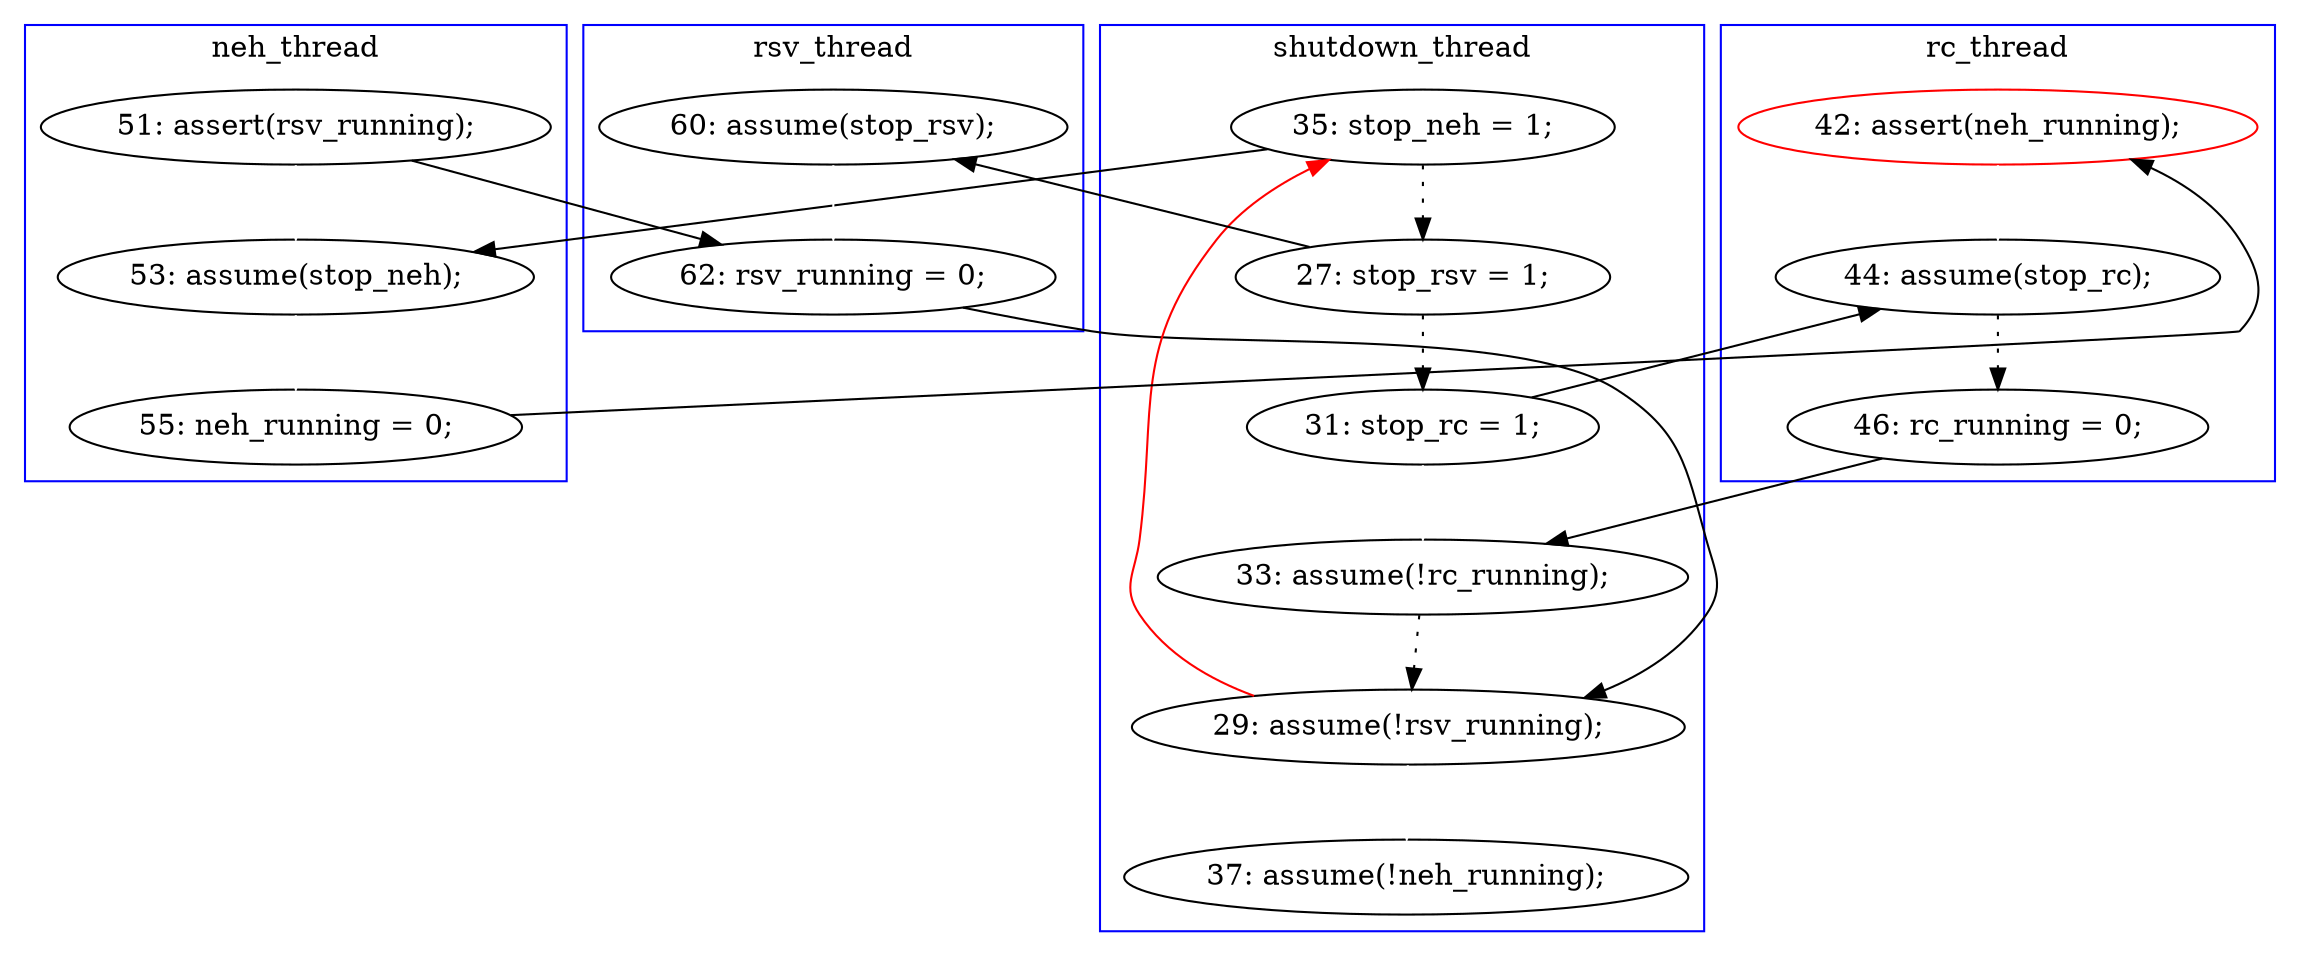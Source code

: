 digraph Counterexample {
	15 -> 21 [color = black, style = solid, constraint = false]
	33 -> 12 [color = red, style = solid, constraint = false]
	12 -> 16 [color = black, style = solid, constraint = false]
	28 -> 29 [color = black, style = dotted]
	16 -> 23 [color = white, style = solid]
	12 -> 13 [color = black, style = dotted]
	23 -> 27 [color = black, style = solid, constraint = false]
	15 -> 16 [color = white, style = solid]
	29 -> 30 [color = black, style = solid, constraint = false]
	13 -> 20 [color = black, style = solid, constraint = false]
	30 -> 33 [color = black, style = dotted]
	18 -> 30 [color = white, style = solid]
	13 -> 18 [color = black, style = dotted]
	33 -> 34 [color = white, style = solid]
	18 -> 28 [color = black, style = solid, constraint = false]
	27 -> 28 [color = white, style = solid]
	21 -> 33 [color = black, style = solid, constraint = false]
	20 -> 21 [color = white, style = solid]
	subgraph cluster4 {
		label = rsv_thread
		color = blue
		21  [label = "62: rsv_running = 0;"]
		20  [label = "60: assume(stop_rsv);"]
	}
	subgraph cluster3 {
		label = neh_thread
		color = blue
		23  [label = "55: neh_running = 0;"]
		15  [label = "51: assert(rsv_running);"]
		16  [label = "53: assume(stop_neh);"]
	}
	subgraph cluster1 {
		label = shutdown_thread
		color = blue
		33  [label = "29: assume(!rsv_running);"]
		30  [label = "33: assume(!rc_running);"]
		13  [label = "27: stop_rsv = 1;"]
		12  [label = "35: stop_neh = 1;"]
		18  [label = "31: stop_rc = 1;"]
		34  [label = "37: assume(!neh_running);"]
	}
	subgraph cluster2 {
		label = rc_thread
		color = blue
		28  [label = "44: assume(stop_rc);"]
		29  [label = "46: rc_running = 0;"]
		27  [label = "42: assert(neh_running);", color = red]
	}
}